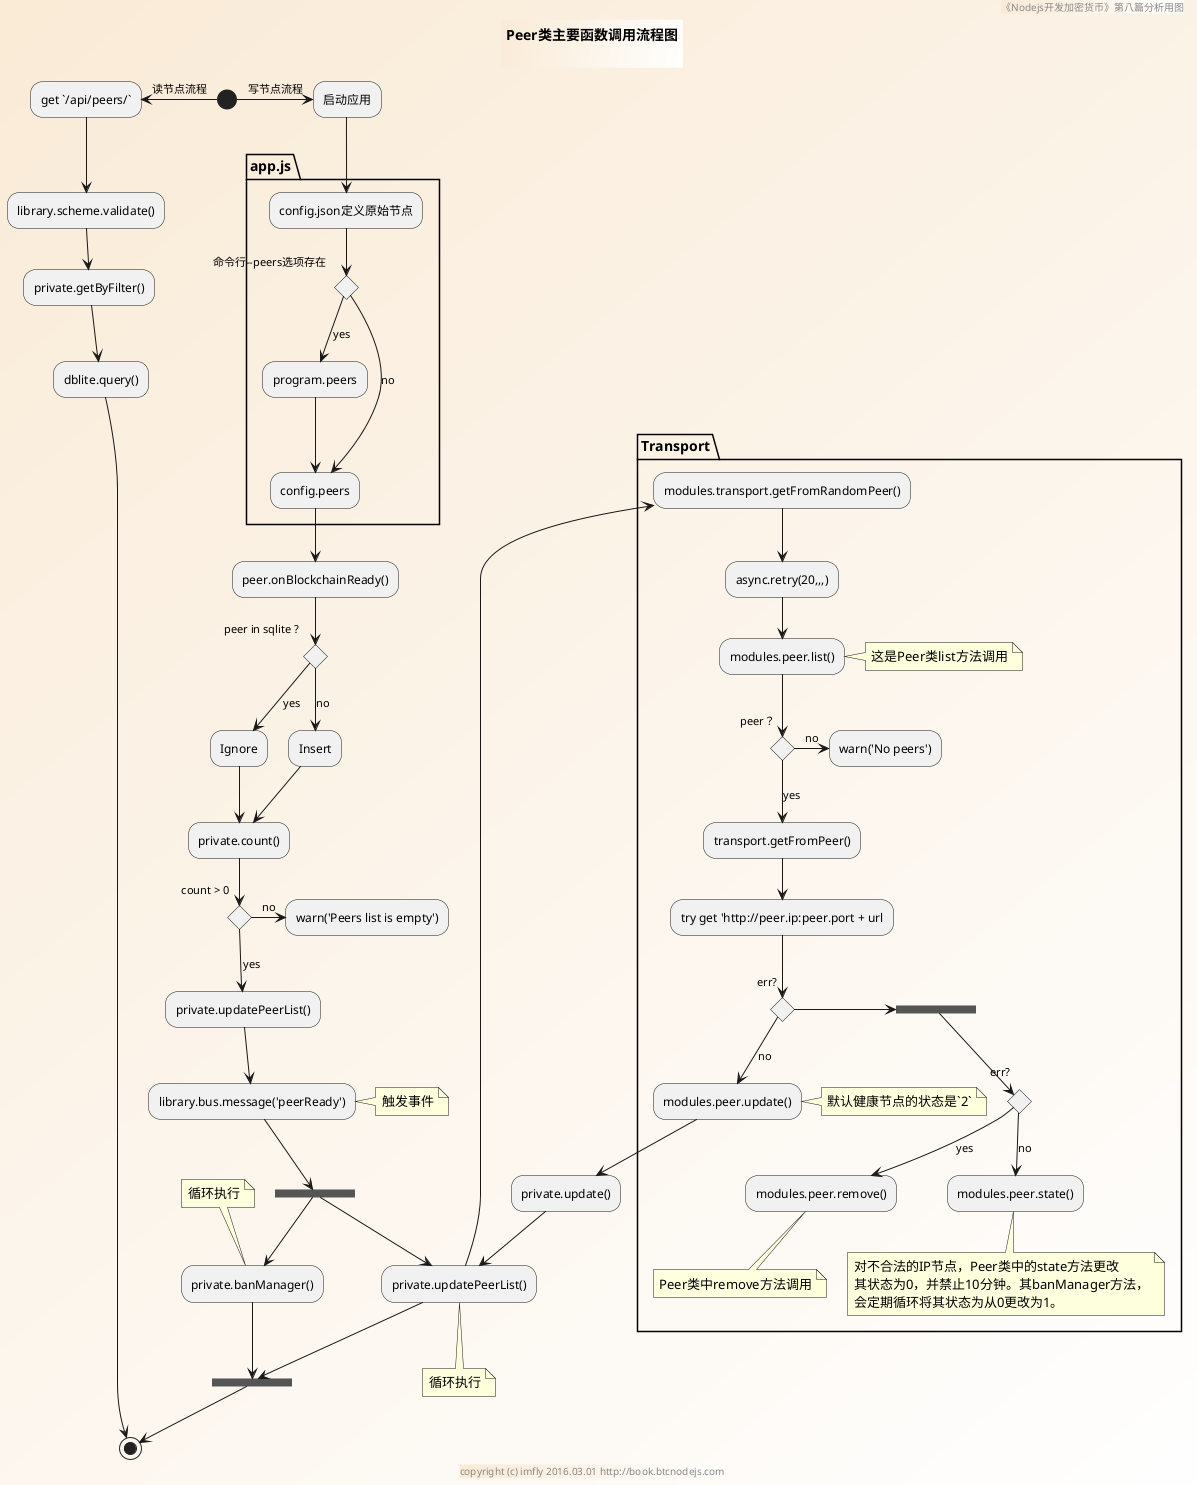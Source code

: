 @startuml ../../styles/images/logic/block/activity.png
skinparam BorderColor #blue\9932CC
skinparam backgroundcolor AntiqueWhite/white

title
Peer类主要函数调用流程图

end title

footer copyright (c) imfly 2016.03.01 http://book.btcnodejs.com
header 《Nodejs开发加密货币》第八篇分析用图

(*) -left-> [读节点流程] "get `/api/peers/`"
--> library.scheme.validate()
--> private.getByFilter()
--> dblite.query()
--> (*)

(*) -right-> [写节点流程] 启动应用

' app.js启动命令
partition app.js {
  --> config.json定义原始节点
  if "命令行--peers选项存在" then
  -->[yes] program.peers
  --> "config.peers" as peers
  else
  --> [no] peers
  endif
}

' 区块链加载完毕
--> peer.onBlockchainReady()
if peer in sqlite ? then
--> [yes] Ignore
--> "private.count()" as count
else
--> [no] Insert
--> count
endif

if count > 0 then
-right-> [no] warn('Peers list is empty')
else
-->[yes] private.updatePeerList()
--> library.bus.message('peerReady')
note right: 触发事件

' 第一个循环：检验节点，删除或更新
--> ==b1==
--> "private.updatePeerList()" as updatePeerList
partition Transport {
  --> modules.transport.getFromRandomPeer()
  --> async.retry(20,,,)
  --> modules.peer.list()
  note right: 这是Peer类list方法调用
  if peer？ then
  -right-> [no] warn('No peers')
  else
  --> [yes] transport.getFromPeer()
  --> try get 'http://peer.ip:peer.port + url
    if err? then
    -right-> ==b3==
      if err? then
      --> [yes] modules.peer.remove()
      note bottom: Peer类中remove方法调用
      else
      --> [no] modules.peer.state()
      note bottom
      对不合法的IP节点，Peer类中的state方法更改
      其状态为0，并禁止10分钟。其banManager方法，
      会定期循环将其状态为从0更改为1。
      end note
      endif
    else
    --> [no] modules.peer.update()
    note right: 默认健康节点的状态是`2`
    endif
  endif
}
-down-> private.update()
--> updatePeerList
note bottom: 循环执行
--> ==b2==

' 第二个循环：更新状态
==b1== --> private.banManager()
note top: 循环执行
--> ==b2==

endif

--> (*)
@enduml
